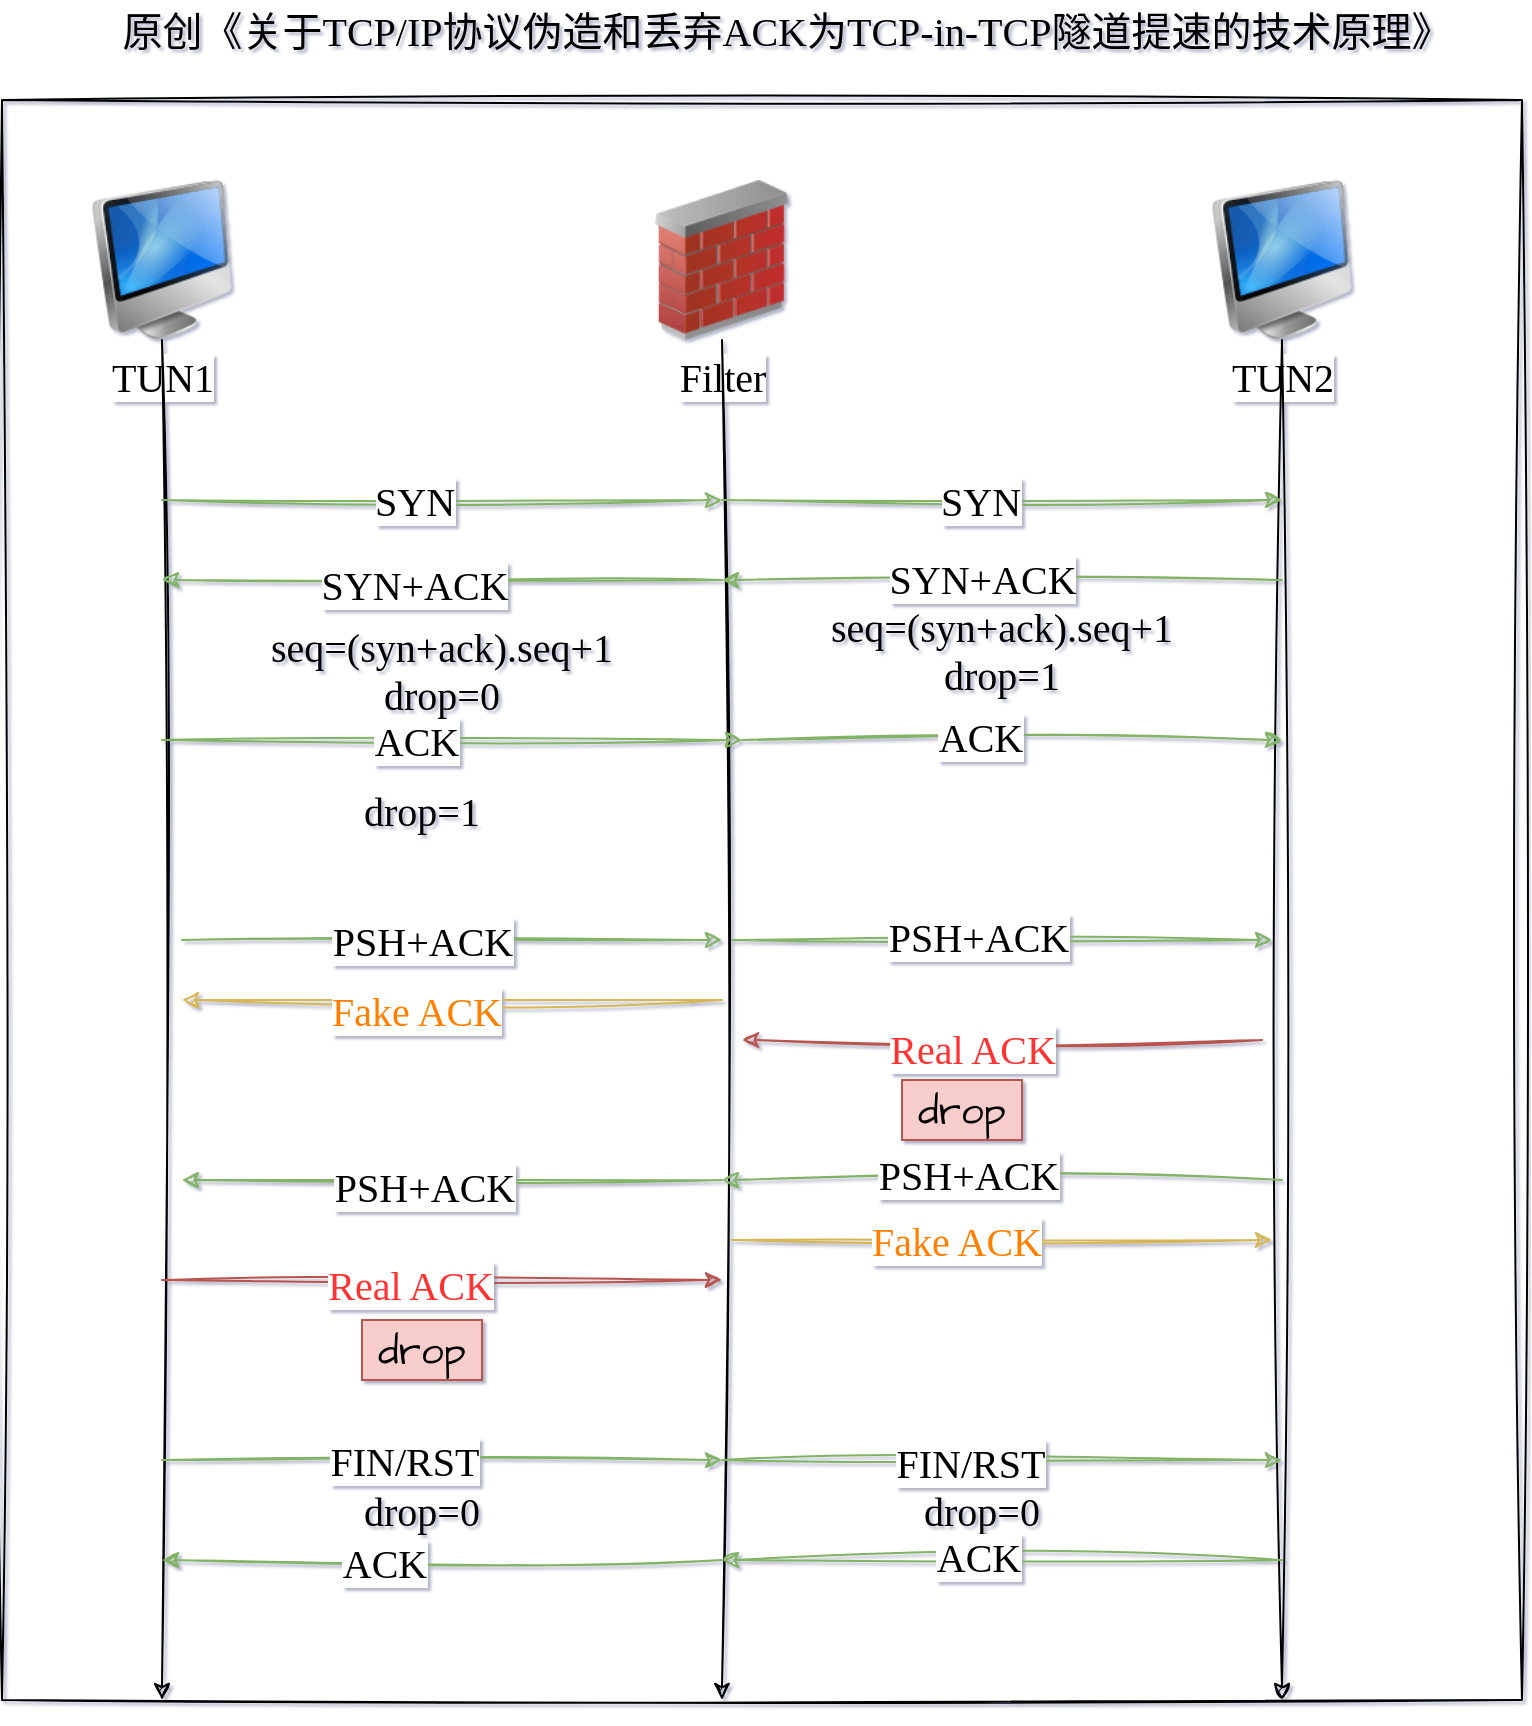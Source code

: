 <mxfile version="21.1.2" type="device">
  <diagram name="第 1 页" id="xSKW_etf5iXSGVyTayWl">
    <mxGraphModel dx="1421" dy="1232" grid="1" gridSize="10" guides="1" tooltips="1" connect="1" arrows="1" fold="1" page="0" pageScale="1" pageWidth="827" pageHeight="1169" background="#ffffff" math="0" shadow="1">
      <root>
        <mxCell id="0" />
        <mxCell id="1" parent="0" />
        <mxCell id="l1EcmFLw0CezFUjUs32E-4" value="" style="rounded=0;whiteSpace=wrap;html=1;sketch=1;hachureGap=4;jiggle=2;curveFitting=1;fontFamily=Architects Daughter;fontSource=https%3A%2F%2Ffonts.googleapis.com%2Fcss%3Ffamily%3DArchitects%2BDaughter;fontSize=20;fillColor=none;movable=1;resizable=1;rotatable=1;deletable=1;editable=1;locked=0;connectable=1;" parent="1" vertex="1">
          <mxGeometry x="120" y="40" width="760" height="800" as="geometry" />
        </mxCell>
        <mxCell id="l1EcmFLw0CezFUjUs32E-1" value="TUN1" style="image;html=1;image=img/lib/clip_art/computers/iMac_128x128.png;sketch=1;hachureGap=4;jiggle=2;curveFitting=1;fontFamily=Comic Sans MS;fontSize=20;" parent="1" vertex="1">
          <mxGeometry x="160" y="80" width="80" height="80" as="geometry" />
        </mxCell>
        <mxCell id="l1EcmFLw0CezFUjUs32E-2" value="Filter" style="image;html=1;image=img/lib/clip_art/networking/Firewall_02_128x128.png;sketch=1;hachureGap=4;jiggle=2;curveFitting=1;fontFamily=Comic Sans MS;fontSize=20;" parent="1" vertex="1">
          <mxGeometry x="440" y="80" width="80" height="80" as="geometry" />
        </mxCell>
        <mxCell id="l1EcmFLw0CezFUjUs32E-3" value="TUN2" style="image;html=1;image=img/lib/clip_art/computers/iMac_128x128.png;sketch=1;hachureGap=4;jiggle=2;curveFitting=1;fontFamily=Comic Sans MS;fontSize=20;" parent="1" vertex="1">
          <mxGeometry x="720" y="80" width="80" height="80" as="geometry" />
        </mxCell>
        <mxCell id="l1EcmFLw0CezFUjUs32E-5" value="" style="endArrow=classic;html=1;rounded=0;sketch=1;hachureGap=4;jiggle=2;curveFitting=1;fontFamily=Comic Sans MS;fontSize=16;exitX=0.5;exitY=1;exitDx=0;exitDy=0;" parent="1" source="l1EcmFLw0CezFUjUs32E-1" edge="1">
          <mxGeometry width="50" height="50" relative="1" as="geometry">
            <mxPoint x="250" y="370" as="sourcePoint" />
            <mxPoint x="200" y="840" as="targetPoint" />
          </mxGeometry>
        </mxCell>
        <mxCell id="l1EcmFLw0CezFUjUs32E-6" value="" style="endArrow=classic;html=1;rounded=0;sketch=1;hachureGap=4;jiggle=2;curveFitting=1;fontFamily=Comic Sans MS;fontSize=16;exitX=0.5;exitY=1;exitDx=0;exitDy=0;" parent="1" source="l1EcmFLw0CezFUjUs32E-2" edge="1">
          <mxGeometry width="50" height="50" relative="1" as="geometry">
            <mxPoint x="700" y="410" as="sourcePoint" />
            <mxPoint x="480" y="840" as="targetPoint" />
          </mxGeometry>
        </mxCell>
        <mxCell id="l1EcmFLw0CezFUjUs32E-7" value="" style="endArrow=classic;html=1;rounded=0;sketch=1;hachureGap=4;jiggle=2;curveFitting=1;fontFamily=Comic Sans MS;fontSize=16;exitX=0.5;exitY=1;exitDx=0;exitDy=0;" parent="1" source="l1EcmFLw0CezFUjUs32E-3" edge="1">
          <mxGeometry width="50" height="50" relative="1" as="geometry">
            <mxPoint x="790" y="470" as="sourcePoint" />
            <mxPoint x="760" y="840" as="targetPoint" />
          </mxGeometry>
        </mxCell>
        <mxCell id="l1EcmFLw0CezFUjUs32E-8" value="" style="endArrow=classic;html=1;rounded=0;sketch=1;hachureGap=4;jiggle=2;curveFitting=1;fontFamily=Comic Sans MS;fontSize=16;fillColor=#d5e8d4;strokeColor=#82b366;" parent="1" edge="1">
          <mxGeometry width="50" height="50" relative="1" as="geometry">
            <mxPoint x="200" y="240" as="sourcePoint" />
            <mxPoint x="480" y="240" as="targetPoint" />
          </mxGeometry>
        </mxCell>
        <mxCell id="l1EcmFLw0CezFUjUs32E-9" value="SYN" style="edgeLabel;html=1;align=center;verticalAlign=middle;resizable=0;points=[];fontSize=20;fontFamily=Comic Sans MS;" parent="l1EcmFLw0CezFUjUs32E-8" vertex="1" connectable="0">
          <mxGeometry x="-0.1" relative="1" as="geometry">
            <mxPoint as="offset" />
          </mxGeometry>
        </mxCell>
        <mxCell id="l1EcmFLw0CezFUjUs32E-11" value="" style="endArrow=classic;html=1;rounded=0;sketch=1;hachureGap=4;jiggle=2;curveFitting=1;fontFamily=Comic Sans MS;fontSize=16;fillColor=#d5e8d4;strokeColor=#82b366;" parent="1" edge="1">
          <mxGeometry width="50" height="50" relative="1" as="geometry">
            <mxPoint x="480" y="240" as="sourcePoint" />
            <mxPoint x="760" y="240" as="targetPoint" />
          </mxGeometry>
        </mxCell>
        <mxCell id="l1EcmFLw0CezFUjUs32E-12" value="SYN" style="edgeLabel;html=1;align=center;verticalAlign=middle;resizable=0;points=[];fontSize=20;fontFamily=Comic Sans MS;" parent="l1EcmFLw0CezFUjUs32E-11" vertex="1" connectable="0">
          <mxGeometry x="-0.079" relative="1" as="geometry">
            <mxPoint as="offset" />
          </mxGeometry>
        </mxCell>
        <mxCell id="l1EcmFLw0CezFUjUs32E-13" value="" style="endArrow=classic;html=1;rounded=0;sketch=1;hachureGap=4;jiggle=2;curveFitting=1;fontFamily=Comic Sans MS;fontSize=16;fillColor=#d5e8d4;strokeColor=#82b366;" parent="1" edge="1">
          <mxGeometry width="50" height="50" relative="1" as="geometry">
            <mxPoint x="760" y="280" as="sourcePoint" />
            <mxPoint x="480" y="280" as="targetPoint" />
          </mxGeometry>
        </mxCell>
        <mxCell id="l1EcmFLw0CezFUjUs32E-14" value="SYN+ACK" style="edgeLabel;html=1;align=center;verticalAlign=middle;resizable=0;points=[];fontSize=20;fontFamily=Comic Sans MS;" parent="l1EcmFLw0CezFUjUs32E-13" vertex="1" connectable="0">
          <mxGeometry x="0.114" y="-1" relative="1" as="geometry">
            <mxPoint x="6" as="offset" />
          </mxGeometry>
        </mxCell>
        <mxCell id="l1EcmFLw0CezFUjUs32E-15" value="" style="endArrow=classic;html=1;rounded=0;sketch=1;hachureGap=4;jiggle=2;curveFitting=1;fontFamily=Comic Sans MS;fontSize=16;fillColor=#d5e8d4;strokeColor=#82b366;" parent="1" edge="1">
          <mxGeometry width="50" height="50" relative="1" as="geometry">
            <mxPoint x="480" y="280" as="sourcePoint" />
            <mxPoint x="200" y="280" as="targetPoint" />
          </mxGeometry>
        </mxCell>
        <mxCell id="l1EcmFLw0CezFUjUs32E-16" value="SYN+ACK" style="edgeLabel;html=1;align=center;verticalAlign=middle;resizable=0;points=[];fontSize=20;fontFamily=Comic Sans MS;" parent="l1EcmFLw0CezFUjUs32E-15" vertex="1" connectable="0">
          <mxGeometry x="0.1" y="2" relative="1" as="geometry">
            <mxPoint as="offset" />
          </mxGeometry>
        </mxCell>
        <mxCell id="l1EcmFLw0CezFUjUs32E-17" value="" style="endArrow=classic;html=1;rounded=0;sketch=1;hachureGap=4;jiggle=2;curveFitting=1;fontFamily=Comic Sans MS;fontSize=16;fillColor=#d5e8d4;strokeColor=#82b366;" parent="1" edge="1">
          <mxGeometry width="50" height="50" relative="1" as="geometry">
            <mxPoint x="200" y="360" as="sourcePoint" />
            <mxPoint x="490" y="360" as="targetPoint" />
          </mxGeometry>
        </mxCell>
        <mxCell id="l1EcmFLw0CezFUjUs32E-18" value="ACK" style="edgeLabel;html=1;align=center;verticalAlign=middle;resizable=0;points=[];fontSize=20;fontFamily=Comic Sans MS;" parent="l1EcmFLw0CezFUjUs32E-17" vertex="1" connectable="0">
          <mxGeometry x="-0.124" relative="1" as="geometry">
            <mxPoint as="offset" />
          </mxGeometry>
        </mxCell>
        <mxCell id="l1EcmFLw0CezFUjUs32E-19" value="" style="endArrow=classic;html=1;rounded=0;sketch=1;hachureGap=4;jiggle=2;curveFitting=1;fontFamily=Comic Sans MS;fontSize=16;fillColor=#d5e8d4;strokeColor=#82b366;" parent="1" edge="1">
          <mxGeometry width="50" height="50" relative="1" as="geometry">
            <mxPoint x="490" y="360" as="sourcePoint" />
            <mxPoint x="760" y="360" as="targetPoint" />
          </mxGeometry>
        </mxCell>
        <mxCell id="l1EcmFLw0CezFUjUs32E-20" value="ACK" style="edgeLabel;html=1;align=center;verticalAlign=middle;resizable=0;points=[];fontSize=20;fontFamily=Comic Sans MS;" parent="l1EcmFLw0CezFUjUs32E-19" vertex="1" connectable="0">
          <mxGeometry x="-0.118" y="2" relative="1" as="geometry">
            <mxPoint as="offset" />
          </mxGeometry>
        </mxCell>
        <mxCell id="l1EcmFLw0CezFUjUs32E-21" value="seq=(syn+ack).seq+1&lt;br&gt;drop=1" style="text;html=1;strokeColor=none;fillColor=none;align=center;verticalAlign=middle;whiteSpace=wrap;rounded=0;fontSize=20;fontFamily=Comic Sans MS;" parent="1" vertex="1">
          <mxGeometry x="500" y="300" width="240" height="30" as="geometry" />
        </mxCell>
        <mxCell id="l1EcmFLw0CezFUjUs32E-22" value="seq=(syn+ack).seq+1&lt;br&gt;drop=0" style="text;html=1;strokeColor=none;fillColor=none;align=center;verticalAlign=middle;whiteSpace=wrap;rounded=0;fontSize=20;fontFamily=Comic Sans MS;" parent="1" vertex="1">
          <mxGeometry x="220" y="310" width="240" height="30" as="geometry" />
        </mxCell>
        <mxCell id="l1EcmFLw0CezFUjUs32E-23" value="drop=1" style="text;html=1;strokeColor=none;fillColor=none;align=center;verticalAlign=middle;whiteSpace=wrap;rounded=0;fontSize=20;fontFamily=Comic Sans MS;" parent="1" vertex="1">
          <mxGeometry x="300" y="380" width="60" height="30" as="geometry" />
        </mxCell>
        <mxCell id="l1EcmFLw0CezFUjUs32E-24" value="" style="endArrow=classic;html=1;rounded=0;sketch=1;hachureGap=4;jiggle=2;curveFitting=1;fontFamily=Comic Sans MS;fontSize=16;fillColor=#d5e8d4;strokeColor=#82b366;" parent="1" edge="1">
          <mxGeometry width="50" height="50" relative="1" as="geometry">
            <mxPoint x="210" y="460" as="sourcePoint" />
            <mxPoint x="480" y="460" as="targetPoint" />
          </mxGeometry>
        </mxCell>
        <mxCell id="l1EcmFLw0CezFUjUs32E-25" value="PSH+ACK" style="edgeLabel;html=1;align=center;verticalAlign=middle;resizable=0;points=[];fontSize=20;fontFamily=Comic Sans MS;" parent="l1EcmFLw0CezFUjUs32E-24" vertex="1" connectable="0">
          <mxGeometry x="-0.156" relative="1" as="geometry">
            <mxPoint x="6" as="offset" />
          </mxGeometry>
        </mxCell>
        <mxCell id="l1EcmFLw0CezFUjUs32E-26" value="" style="endArrow=classic;html=1;rounded=0;sketch=1;hachureGap=4;jiggle=2;curveFitting=1;fontFamily=Comic Sans MS;fontSize=16;fillColor=#d5e8d4;strokeColor=#82b366;" parent="1" edge="1">
          <mxGeometry width="50" height="50" relative="1" as="geometry">
            <mxPoint x="485" y="460" as="sourcePoint" />
            <mxPoint x="755" y="460" as="targetPoint" />
          </mxGeometry>
        </mxCell>
        <mxCell id="l1EcmFLw0CezFUjUs32E-27" value="PSH+ACK" style="edgeLabel;html=1;align=center;verticalAlign=middle;resizable=0;points=[];fontSize=20;fontFamily=Comic Sans MS;" parent="l1EcmFLw0CezFUjUs32E-26" vertex="1" connectable="0">
          <mxGeometry x="-0.089" y="2" relative="1" as="geometry">
            <mxPoint as="offset" />
          </mxGeometry>
        </mxCell>
        <mxCell id="l1EcmFLw0CezFUjUs32E-28" value="" style="endArrow=classic;html=1;rounded=0;sketch=1;hachureGap=4;jiggle=2;curveFitting=1;fontFamily=Comic Sans MS;fontSize=16;fillColor=#f8cecc;strokeColor=#b85450;" parent="1" edge="1">
          <mxGeometry width="50" height="50" relative="1" as="geometry">
            <mxPoint x="750" y="510" as="sourcePoint" />
            <mxPoint x="490" y="510" as="targetPoint" />
          </mxGeometry>
        </mxCell>
        <mxCell id="l1EcmFLw0CezFUjUs32E-29" value="Real ACK" style="edgeLabel;html=1;align=center;verticalAlign=middle;resizable=0;points=[];fontSize=20;fontFamily=Comic Sans MS;fontColor=#FF3333;" parent="l1EcmFLw0CezFUjUs32E-28" vertex="1" connectable="0">
          <mxGeometry x="0.115" y="4" relative="1" as="geometry">
            <mxPoint as="offset" />
          </mxGeometry>
        </mxCell>
        <mxCell id="l1EcmFLw0CezFUjUs32E-32" value="" style="endArrow=classic;html=1;rounded=0;sketch=1;hachureGap=4;jiggle=2;curveFitting=1;fontFamily=Comic Sans MS;fontSize=16;fillColor=#fff2cc;strokeColor=#d6b656;" parent="1" edge="1">
          <mxGeometry width="50" height="50" relative="1" as="geometry">
            <mxPoint x="480" y="490" as="sourcePoint" />
            <mxPoint x="210" y="490" as="targetPoint" />
          </mxGeometry>
        </mxCell>
        <mxCell id="l1EcmFLw0CezFUjUs32E-33" value="Fake ACK" style="edgeLabel;html=1;align=center;verticalAlign=middle;resizable=0;points=[];fontSize=20;fontFamily=Comic Sans MS;fontColor=#FF8000;" parent="l1EcmFLw0CezFUjUs32E-32" vertex="1" connectable="0">
          <mxGeometry x="0.133" y="5" relative="1" as="geometry">
            <mxPoint as="offset" />
          </mxGeometry>
        </mxCell>
        <mxCell id="l1EcmFLw0CezFUjUs32E-34" value="" style="endArrow=classic;html=1;rounded=0;sketch=1;hachureGap=4;jiggle=2;curveFitting=1;fontFamily=Comic Sans MS;fontSize=16;fillColor=#d5e8d4;strokeColor=#82b366;" parent="1" edge="1">
          <mxGeometry width="50" height="50" relative="1" as="geometry">
            <mxPoint x="760" y="580" as="sourcePoint" />
            <mxPoint x="480" y="580" as="targetPoint" />
          </mxGeometry>
        </mxCell>
        <mxCell id="l1EcmFLw0CezFUjUs32E-35" value="PSH+ACK" style="edgeLabel;html=1;align=center;verticalAlign=middle;resizable=0;points=[];fontSize=20;fontFamily=Comic Sans MS;" parent="l1EcmFLw0CezFUjUs32E-34" vertex="1" connectable="0">
          <mxGeometry x="0.121" y="-3" relative="1" as="geometry">
            <mxPoint as="offset" />
          </mxGeometry>
        </mxCell>
        <mxCell id="l1EcmFLw0CezFUjUs32E-36" value="" style="endArrow=classic;html=1;rounded=0;sketch=1;hachureGap=4;jiggle=2;curveFitting=1;fontFamily=Comic Sans MS;fontSize=16;fillColor=#d5e8d4;strokeColor=#82b366;" parent="1" edge="1">
          <mxGeometry width="50" height="50" relative="1" as="geometry">
            <mxPoint x="480" y="580" as="sourcePoint" />
            <mxPoint x="210" y="580" as="targetPoint" />
          </mxGeometry>
        </mxCell>
        <mxCell id="l1EcmFLw0CezFUjUs32E-37" value="PSH+ACK" style="edgeLabel;html=1;align=center;verticalAlign=middle;resizable=0;points=[];fontSize=20;fontFamily=Comic Sans MS;" parent="l1EcmFLw0CezFUjUs32E-36" vertex="1" connectable="0">
          <mxGeometry x="0.104" y="3" relative="1" as="geometry">
            <mxPoint as="offset" />
          </mxGeometry>
        </mxCell>
        <mxCell id="l1EcmFLw0CezFUjUs32E-38" value="" style="endArrow=classic;html=1;rounded=0;sketch=1;hachureGap=4;jiggle=2;curveFitting=1;fontFamily=Comic Sans MS;fontSize=16;fillColor=#f8cecc;strokeColor=#b85450;" parent="1" edge="1">
          <mxGeometry width="50" height="50" relative="1" as="geometry">
            <mxPoint x="200" y="630" as="sourcePoint" />
            <mxPoint x="480" y="630" as="targetPoint" />
          </mxGeometry>
        </mxCell>
        <mxCell id="l1EcmFLw0CezFUjUs32E-39" value="Real ACK" style="edgeLabel;html=1;align=center;verticalAlign=middle;resizable=0;points=[];fontSize=20;fontFamily=Comic Sans MS;fontColor=#FF3333;" parent="l1EcmFLw0CezFUjUs32E-38" vertex="1" connectable="0">
          <mxGeometry x="-0.114" y="-2" relative="1" as="geometry">
            <mxPoint as="offset" />
          </mxGeometry>
        </mxCell>
        <mxCell id="l1EcmFLw0CezFUjUs32E-40" value="" style="endArrow=classic;html=1;rounded=0;sketch=1;hachureGap=4;jiggle=2;curveFitting=1;fontFamily=Comic Sans MS;fontSize=16;fillColor=#fff2cc;strokeColor=#d6b656;" parent="1" edge="1">
          <mxGeometry width="50" height="50" relative="1" as="geometry">
            <mxPoint x="485" y="610" as="sourcePoint" />
            <mxPoint x="755" y="610" as="targetPoint" />
          </mxGeometry>
        </mxCell>
        <mxCell id="l1EcmFLw0CezFUjUs32E-41" value="Fake ACK" style="edgeLabel;html=1;align=center;verticalAlign=middle;resizable=0;points=[];fontSize=20;fontFamily=Comic Sans MS;fontColor=#FF8000;" parent="l1EcmFLw0CezFUjUs32E-40" vertex="1" connectable="0">
          <mxGeometry x="-0.17" relative="1" as="geometry">
            <mxPoint as="offset" />
          </mxGeometry>
        </mxCell>
        <mxCell id="l1EcmFLw0CezFUjUs32E-42" value="" style="endArrow=classic;html=1;rounded=0;sketch=1;hachureGap=4;jiggle=2;curveFitting=1;fontFamily=Comic Sans MS;fontSize=16;fillColor=#d5e8d4;strokeColor=#82b366;" parent="1" edge="1">
          <mxGeometry width="50" height="50" relative="1" as="geometry">
            <mxPoint x="200" y="720" as="sourcePoint" />
            <mxPoint x="480" y="720" as="targetPoint" />
          </mxGeometry>
        </mxCell>
        <mxCell id="l1EcmFLw0CezFUjUs32E-43" value="FIN/RST" style="edgeLabel;html=1;align=center;verticalAlign=middle;resizable=0;points=[];fontSize=20;fontFamily=Comic Sans MS;" parent="l1EcmFLw0CezFUjUs32E-42" vertex="1" connectable="0">
          <mxGeometry x="-0.136" relative="1" as="geometry">
            <mxPoint as="offset" />
          </mxGeometry>
        </mxCell>
        <mxCell id="l1EcmFLw0CezFUjUs32E-44" value="" style="endArrow=classic;html=1;rounded=0;sketch=1;hachureGap=4;jiggle=2;curveFitting=1;fontFamily=Comic Sans MS;fontSize=16;fillColor=#d5e8d4;strokeColor=#82b366;" parent="1" edge="1">
          <mxGeometry width="50" height="50" relative="1" as="geometry">
            <mxPoint x="480" y="720" as="sourcePoint" />
            <mxPoint x="760" y="720" as="targetPoint" />
          </mxGeometry>
        </mxCell>
        <mxCell id="l1EcmFLw0CezFUjUs32E-45" value="FIN/RST" style="edgeLabel;html=1;align=center;verticalAlign=middle;resizable=0;points=[];fontSize=20;fontFamily=Comic Sans MS;" parent="l1EcmFLw0CezFUjUs32E-44" vertex="1" connectable="0">
          <mxGeometry x="-0.114" y="-1" relative="1" as="geometry">
            <mxPoint as="offset" />
          </mxGeometry>
        </mxCell>
        <mxCell id="l1EcmFLw0CezFUjUs32E-48" value="drop=0" style="text;html=1;strokeColor=none;fillColor=none;align=center;verticalAlign=middle;whiteSpace=wrap;rounded=0;fontSize=20;fontFamily=Comic Sans MS;" parent="1" vertex="1">
          <mxGeometry x="300" y="730" width="60" height="30" as="geometry" />
        </mxCell>
        <mxCell id="l1EcmFLw0CezFUjUs32E-49" value="drop=0" style="text;html=1;strokeColor=none;fillColor=none;align=center;verticalAlign=middle;whiteSpace=wrap;rounded=0;fontSize=20;fontFamily=Comic Sans MS;" parent="1" vertex="1">
          <mxGeometry x="580" y="730" width="60" height="30" as="geometry" />
        </mxCell>
        <mxCell id="l1EcmFLw0CezFUjUs32E-50" value="" style="endArrow=classic;html=1;rounded=0;sketch=1;hachureGap=4;jiggle=2;curveFitting=1;fontFamily=Comic Sans MS;fontSize=16;fillColor=#d5e8d4;strokeColor=#82b366;" parent="1" edge="1">
          <mxGeometry width="50" height="50" relative="1" as="geometry">
            <mxPoint x="760" y="770" as="sourcePoint" />
            <mxPoint x="480" y="770" as="targetPoint" />
          </mxGeometry>
        </mxCell>
        <mxCell id="l1EcmFLw0CezFUjUs32E-52" value="ACK" style="edgeLabel;html=1;align=center;verticalAlign=middle;resizable=0;points=[];fontSize=20;fontFamily=Comic Sans MS;" parent="l1EcmFLw0CezFUjUs32E-50" vertex="1" connectable="0">
          <mxGeometry x="0.086" y="-2" relative="1" as="geometry">
            <mxPoint as="offset" />
          </mxGeometry>
        </mxCell>
        <mxCell id="l1EcmFLw0CezFUjUs32E-51" value="" style="endArrow=classic;html=1;rounded=0;sketch=1;hachureGap=4;jiggle=2;curveFitting=1;fontFamily=Comic Sans MS;fontSize=16;fillColor=#d5e8d4;strokeColor=#82b366;" parent="1" edge="1">
          <mxGeometry width="50" height="50" relative="1" as="geometry">
            <mxPoint x="480" y="770" as="sourcePoint" />
            <mxPoint x="200" y="770" as="targetPoint" />
          </mxGeometry>
        </mxCell>
        <mxCell id="l1EcmFLw0CezFUjUs32E-53" value="ACK" style="edgeLabel;html=1;align=center;verticalAlign=middle;resizable=0;points=[];fontSize=20;fontFamily=Comic Sans MS;" parent="l1EcmFLw0CezFUjUs32E-51" vertex="1" connectable="0">
          <mxGeometry x="0.207" y="1" relative="1" as="geometry">
            <mxPoint as="offset" />
          </mxGeometry>
        </mxCell>
        <mxCell id="NagGwQPOJrAH99Zm7fOp-1" value="原创《关于TCP/IP协议伪造和丢弃ACK为TCP-in-TCP隧道提速的技术原理》" style="text;html=1;strokeColor=none;fillColor=none;align=center;verticalAlign=middle;whiteSpace=wrap;rounded=0;fontSize=20;fontFamily=Comic Sans MS;" parent="1" vertex="1">
          <mxGeometry x="175" y="-10" width="675" height="30" as="geometry" />
        </mxCell>
        <mxCell id="bGQWJKuql0VM0ZRJ7uhE-1" value="drop" style="text;html=1;strokeColor=#b85450;fillColor=#f8cecc;align=center;verticalAlign=middle;whiteSpace=wrap;rounded=0;fontSize=20;fontFamily=Architects Daughter;" vertex="1" parent="1">
          <mxGeometry x="570" y="530" width="60" height="30" as="geometry" />
        </mxCell>
        <mxCell id="bGQWJKuql0VM0ZRJ7uhE-2" value="drop" style="text;html=1;strokeColor=#b85450;fillColor=#f8cecc;align=center;verticalAlign=middle;whiteSpace=wrap;rounded=0;fontSize=20;fontFamily=Architects Daughter;" vertex="1" parent="1">
          <mxGeometry x="300" y="650" width="60" height="30" as="geometry" />
        </mxCell>
      </root>
    </mxGraphModel>
  </diagram>
</mxfile>
